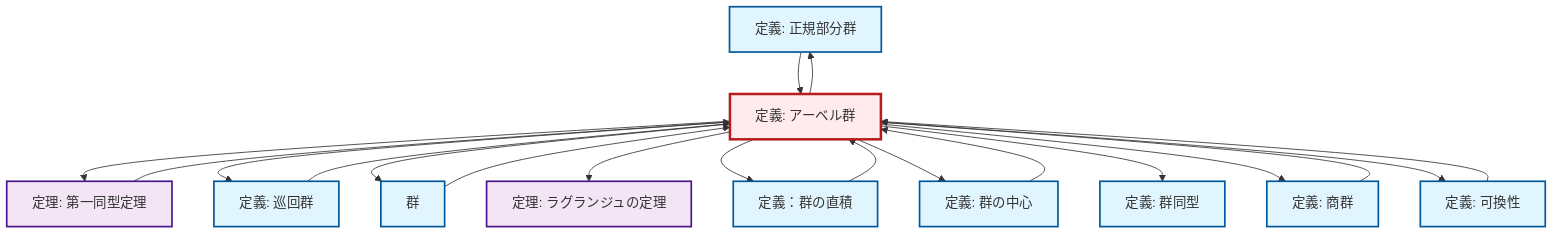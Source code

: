 graph TD
    classDef definition fill:#e1f5fe,stroke:#01579b,stroke-width:2px
    classDef theorem fill:#f3e5f5,stroke:#4a148c,stroke-width:2px
    classDef axiom fill:#fff3e0,stroke:#e65100,stroke-width:2px
    classDef example fill:#e8f5e9,stroke:#1b5e20,stroke-width:2px
    classDef current fill:#ffebee,stroke:#b71c1c,stroke-width:3px
    def-normal-subgroup["定義: 正規部分群"]:::definition
    def-cyclic-group["定義: 巡回群"]:::definition
    def-direct-product["定義：群の直積"]:::definition
    def-quotient-group["定義: 商群"]:::definition
    def-isomorphism["定義: 群同型"]:::definition
    def-commutativity["定義: 可換性"]:::definition
    thm-first-isomorphism["定理: 第一同型定理"]:::theorem
    def-group["群"]:::definition
    thm-lagrange["定理: ラグランジュの定理"]:::theorem
    def-center-of-group["定義: 群の中心"]:::definition
    def-abelian-group["定義: アーベル群"]:::definition
    def-group --> def-abelian-group
    def-abelian-group --> thm-first-isomorphism
    def-abelian-group --> def-cyclic-group
    thm-first-isomorphism --> def-abelian-group
    def-cyclic-group --> def-abelian-group
    def-abelian-group --> def-group
    def-abelian-group --> thm-lagrange
    def-abelian-group --> def-normal-subgroup
    def-abelian-group --> def-direct-product
    def-abelian-group --> def-center-of-group
    def-center-of-group --> def-abelian-group
    def-quotient-group --> def-abelian-group
    def-abelian-group --> def-isomorphism
    def-commutativity --> def-abelian-group
    def-abelian-group --> def-quotient-group
    def-abelian-group --> def-commutativity
    def-normal-subgroup --> def-abelian-group
    def-direct-product --> def-abelian-group
    class def-abelian-group current